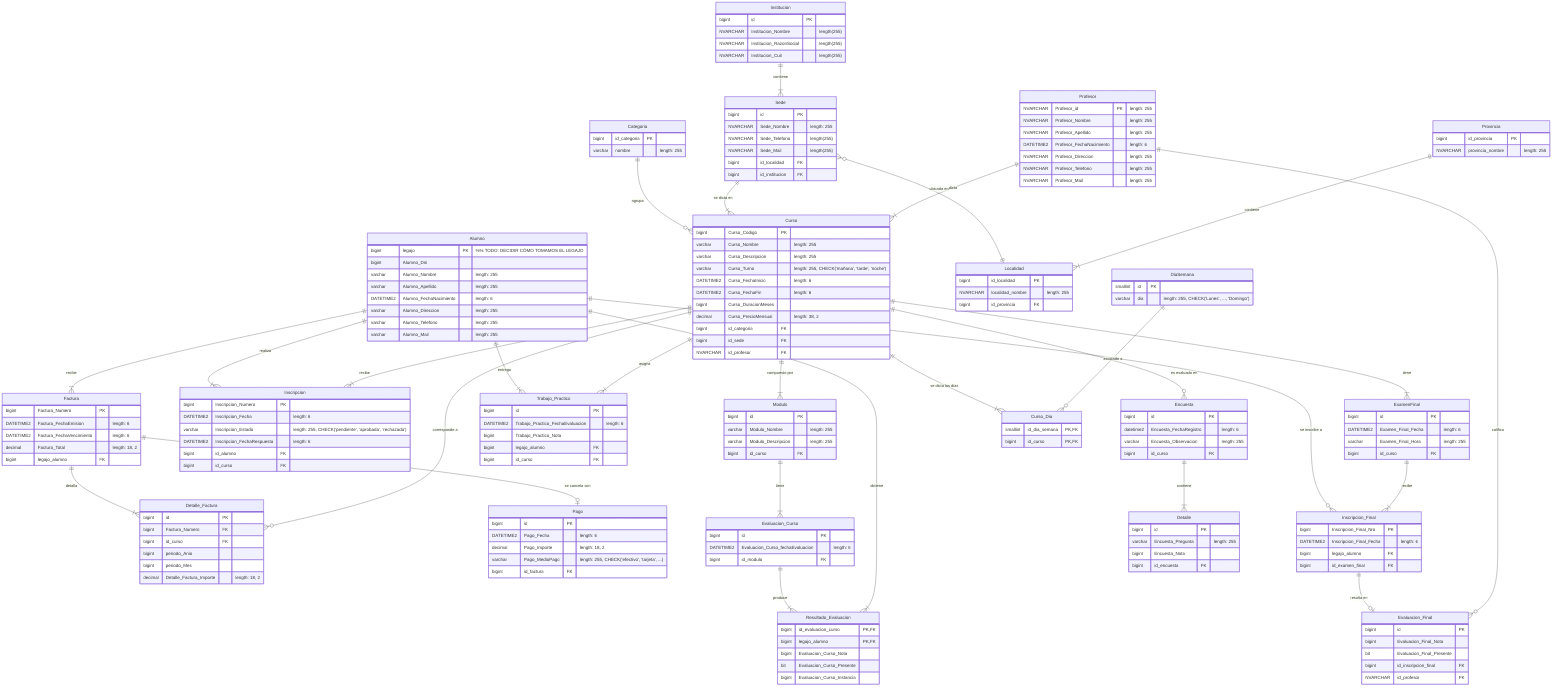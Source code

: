 erDiagram

    %% ==================================
    %%         ENTIDADES MAESTRAS
    %% ==================================

    Alumno {
        bigint legajo PK "%% TODO: DECIDIR CÓMO TOMAMOS EL LEGAJO"
        bigint Alumno_Dni
        varchar Alumno_Nombre "length: 255"
        varchar Alumno_Apellido "length: 255"
        DATETIME2 Alumno_FechaNacimiento "length: 6"
        varchar Alumno_Direccion "length: 255"
        varchar Alumno_Telefono "length: 255"
        varchar Alumno_Mail "length: 255"
    }

    Profesor {
        NVARCHAR Profesor_id PK "length: 255"
        NVARCHAR Profesor_Nombre "length: 255"
        NVARCHAR Profesor_Apellido "length: 255"
        DATETIME2 Profesor_FechaNacimiento "length: 6"
        NVARCHAR Profesor_Direccion "length: 255"
        NVARCHAR Profesor_Telefono "length: 255"
        NVARCHAR Profesor_Mail "length: 255"
    }

    Institucion {
        bigint id PK
        %% Usamos clave subrogada para no usar el CUIT como PK
        NVARCHAR Institucion_Nombre "length(255)"
        NVARCHAR Institucion_RazonSocial "length(255)"
        NVARCHAR Institucion_Cuit "length(255)"
    }

    Sede {
        bigint id PK
        %% AGREGADO id
        NVARCHAR Sede_Nombre "length: 255"
        NVARCHAR Sede_Telefono "length(255)"
        NVARCHAR Sede_Mail "length(255)"
        bigint id_localidad FK
        bigint id_institucion FK
    }

    Curso {
        bigint Curso_Codigo PK
        varchar Curso_Nombre "length: 255"
        varchar Curso_Descripcion "length: 255"
        varchar Curso_Turno "length: 255, CHECK('mañana', 'tarde', 'noche')"
        DATETIME2 Curso_FechaInicio "length: 6"
        DATETIME2 Curso_FechaFin "length: 6"
        bigint Curso_DuracionMeses
        %% Calculable, pero viene de la Tabla Maestra
        decimal Curso_PrecioMensual "length: 38, 2"
        bigint id_categoria FK
        bigint id_sede FK
        NVARCHAR id_profesor FK
    }

    %% ==================================
    %%      ENTIDADES PARAMÉTRICAS
    %% ==================================

    Provincia {
        bigint id_provincia PK
        NVARCHAR provincia_nombre "length: 255"
    }

    Localidad {
        bigint id_localidad PK
        NVARCHAR localidad_nombre "length: 255"
        bigint id_provincia FK
    }

    Categoria {
        bigint id_categoria PK
        varchar nombre "length: 255"
    }

    DiaSemana {
        smallint id PK
        varchar dia "length: 255, CHECK('Lunes', ..., 'Domingo')"
    }

    Modulo {
        bigint id PK
        varchar Modulo_Nombre "length: 255"
        varchar Modulo_Descripcion "length: 255"
        bigint id_curso FK
    }

    %% ========================================
    %%      ENTIDADES TRANSACCIONALES
    %% ========================================

    Inscripcion {
        bigint Inscripcion_Numero PK
        DATETIME2 Inscripcion_Fecha "length: 6"
        varchar Inscripcion_Estado "length: 255, CHECK('pendiente', 'aprobada', 'rechazada')"
        DATETIME2 Inscripcion_FechaRespuesta "length: 6"
        bigint id_alumno FK
        bigint id_curso FK
    }

    Factura {
        bigint Factura_Numero PK
        DATETIME2 Factura_FechaEmision "length: 6"
        DATETIME2 Factura_FechaVencimiento "length: 6"
        decimal Factura_Total "length: 18, 2"
        bigint legajo_alumno FK
    }

    Detalle_Factura {
        bigint id PK
        %% Clave subrogada
        bigint Factura_Numero FK
        bigint id_curso FK
        bigint periodo_Anio
        bigint periodo_Mes
        decimal Detalle_Factura_Importe "length: 18, 2"
    }

    Pago {
        bigint id PK
        DATETIME2 Pago_Fecha "length: 6"
        decimal Pago_Importe "length: 18, 2"
        varchar Pago_MedioPago "length: 255, CHECK('efectivo', 'tarjeta', ...)"
        bigint id_factura FK
    }

    Evaluacion_Curso {
        bigint id PK
        DATETIME2 Evaluacion_Curso_fechaEvaluacion "length: 6"
        bigint id_modulo FK
    }

    Resultado_Evaluacion {
        bigint id_evaluacion_curso PK, FK
        bigint legajo_alumno PK, FK
        bigint Evaluacion_Curso_Nota
        %% NULL si estuvo ausente
        bit Evaluacion_Curso_Presente
        bigint Evaluacion_Curso_Instancia
    }

    Trabajo_Practico {
        bigint id PK
        %% Clave subrogada por si se recursa
        DATETIME2 Trabajo_Practico_FechaEvaluacion "length: 6"
        bigint Trabajo_Practico_Nota
        bigint legajo_alumno FK
        bigint id_curso FK
    }

    ExamenFinal {
        bigint id PK
        DATETIME2 Examen_Final_Fecha "length: 6"
        varchar Examen_Final_Hora "length: 255"
        bigint id_curso FK
    }

    Inscripcion_Final {
        bigint Inscripcion_Final_Nro PK
        DATETIME2 Inscripcion_Final_Fecha "length: 6"
        bigint legajo_alumno FK
        bigint id_examen_final FK
    }

    Evaluacion_Final {
        bigint id PK
        bigint Evaluacion_Final_Nota
        %% NULL si estuvo ausente
        bit Evaluacion_Final_Presente
        bigint id_inscripcion_final FK
        NVARCHAR id_profesor FK
    }

    Encuesta {
        bigint id PK
        datetime2 Encuesta_FechaRegistro "length: 6"
        varchar Encuesta_Observacion "length: 255"
        bigint id_curso FK
    }

    Detalle {
        bigint id PK
        varchar Encuesta_Pregunta "length: 255"
        bigint Encuesta_Nota
        %% CHECK(nota >= 1 AND nota <= 10)
        bigint id_encuesta FK
    }

    %% ========================================
    %%          ENTIDADES DE UNION
    %% ========================================

    Curso_Dia {
        smallint id_dia_semana PK, FK
        bigint id_curso PK, FK
    }

    %% ########################################
    %% #            RELACIONES              #
    %% ########################################

    %% --- Relaciones Estructurales (Institución, Sede, Localidad) ---
    Institucion ||--|{ Sede: "contiene"
    Sede }o--|| Localidad: "ubicada en"
    Provincia ||--|{ Localidad: "contiene"

    %% --- Relaciones del Curso ---
    Categoria ||--o{ Curso: "agrupa"
    Sede ||--|{ Curso: "se dicta en"
    Profesor ||--|{ Curso: "dicta"
    Curso ||--|{ Modulo: "compuesto por"
    Curso ||--|{ Curso_Dia: "se dicta los días"
    DiaSemana ||--o{ Curso_Dia: "asociado a"

    %% --- Relaciones del Alumno (Inscripciones y Evaluaciones) ---
    Alumno ||--|{ Inscripcion: "realiza"
    Curso ||--|{ Inscripcion: "recibe"
    Alumno ||--|{ Trabajo_Practico: "entrega"
    Curso ||--|{ Trabajo_Practico: "asigna"
    Alumno ||--o{ Inscripcion_Final: "se inscribe a"
    ExamenFinal ||--|{ Inscripcion_Final: "recibe"

    %% --- Relaciones de Evaluación Específicas ---
    Modulo ||--|{ Evaluacion_Curso: "tiene"
    Evaluacion_Curso ||--|{ Resultado_Evaluacion: "produce"
    Alumno ||--|{ Resultado_Evaluacion: "obtiene"
    Inscripcion_Final ||--o| Evaluacion_Final: "resulta en"
    Profesor ||--o{ Evaluacion_Final: "califica"
    Curso ||--|{ ExamenFinal: "tiene"

    %% --- Relaciones Financieras (Facturación y Pagos) ---
    Alumno ||--|{ Factura: "recibe"
    Factura ||--|{ Detalle_Factura: "detalla"
    Curso ||--o{ Detalle_Factura: "corresponde a"
    Factura ||--o| Pago: "se cancela con"

    %% --- Relaciones de Encuestas ---
    Curso ||--o{ Encuesta: "es evaluado en"
    Encuesta ||--|{ Detalle: "contiene"